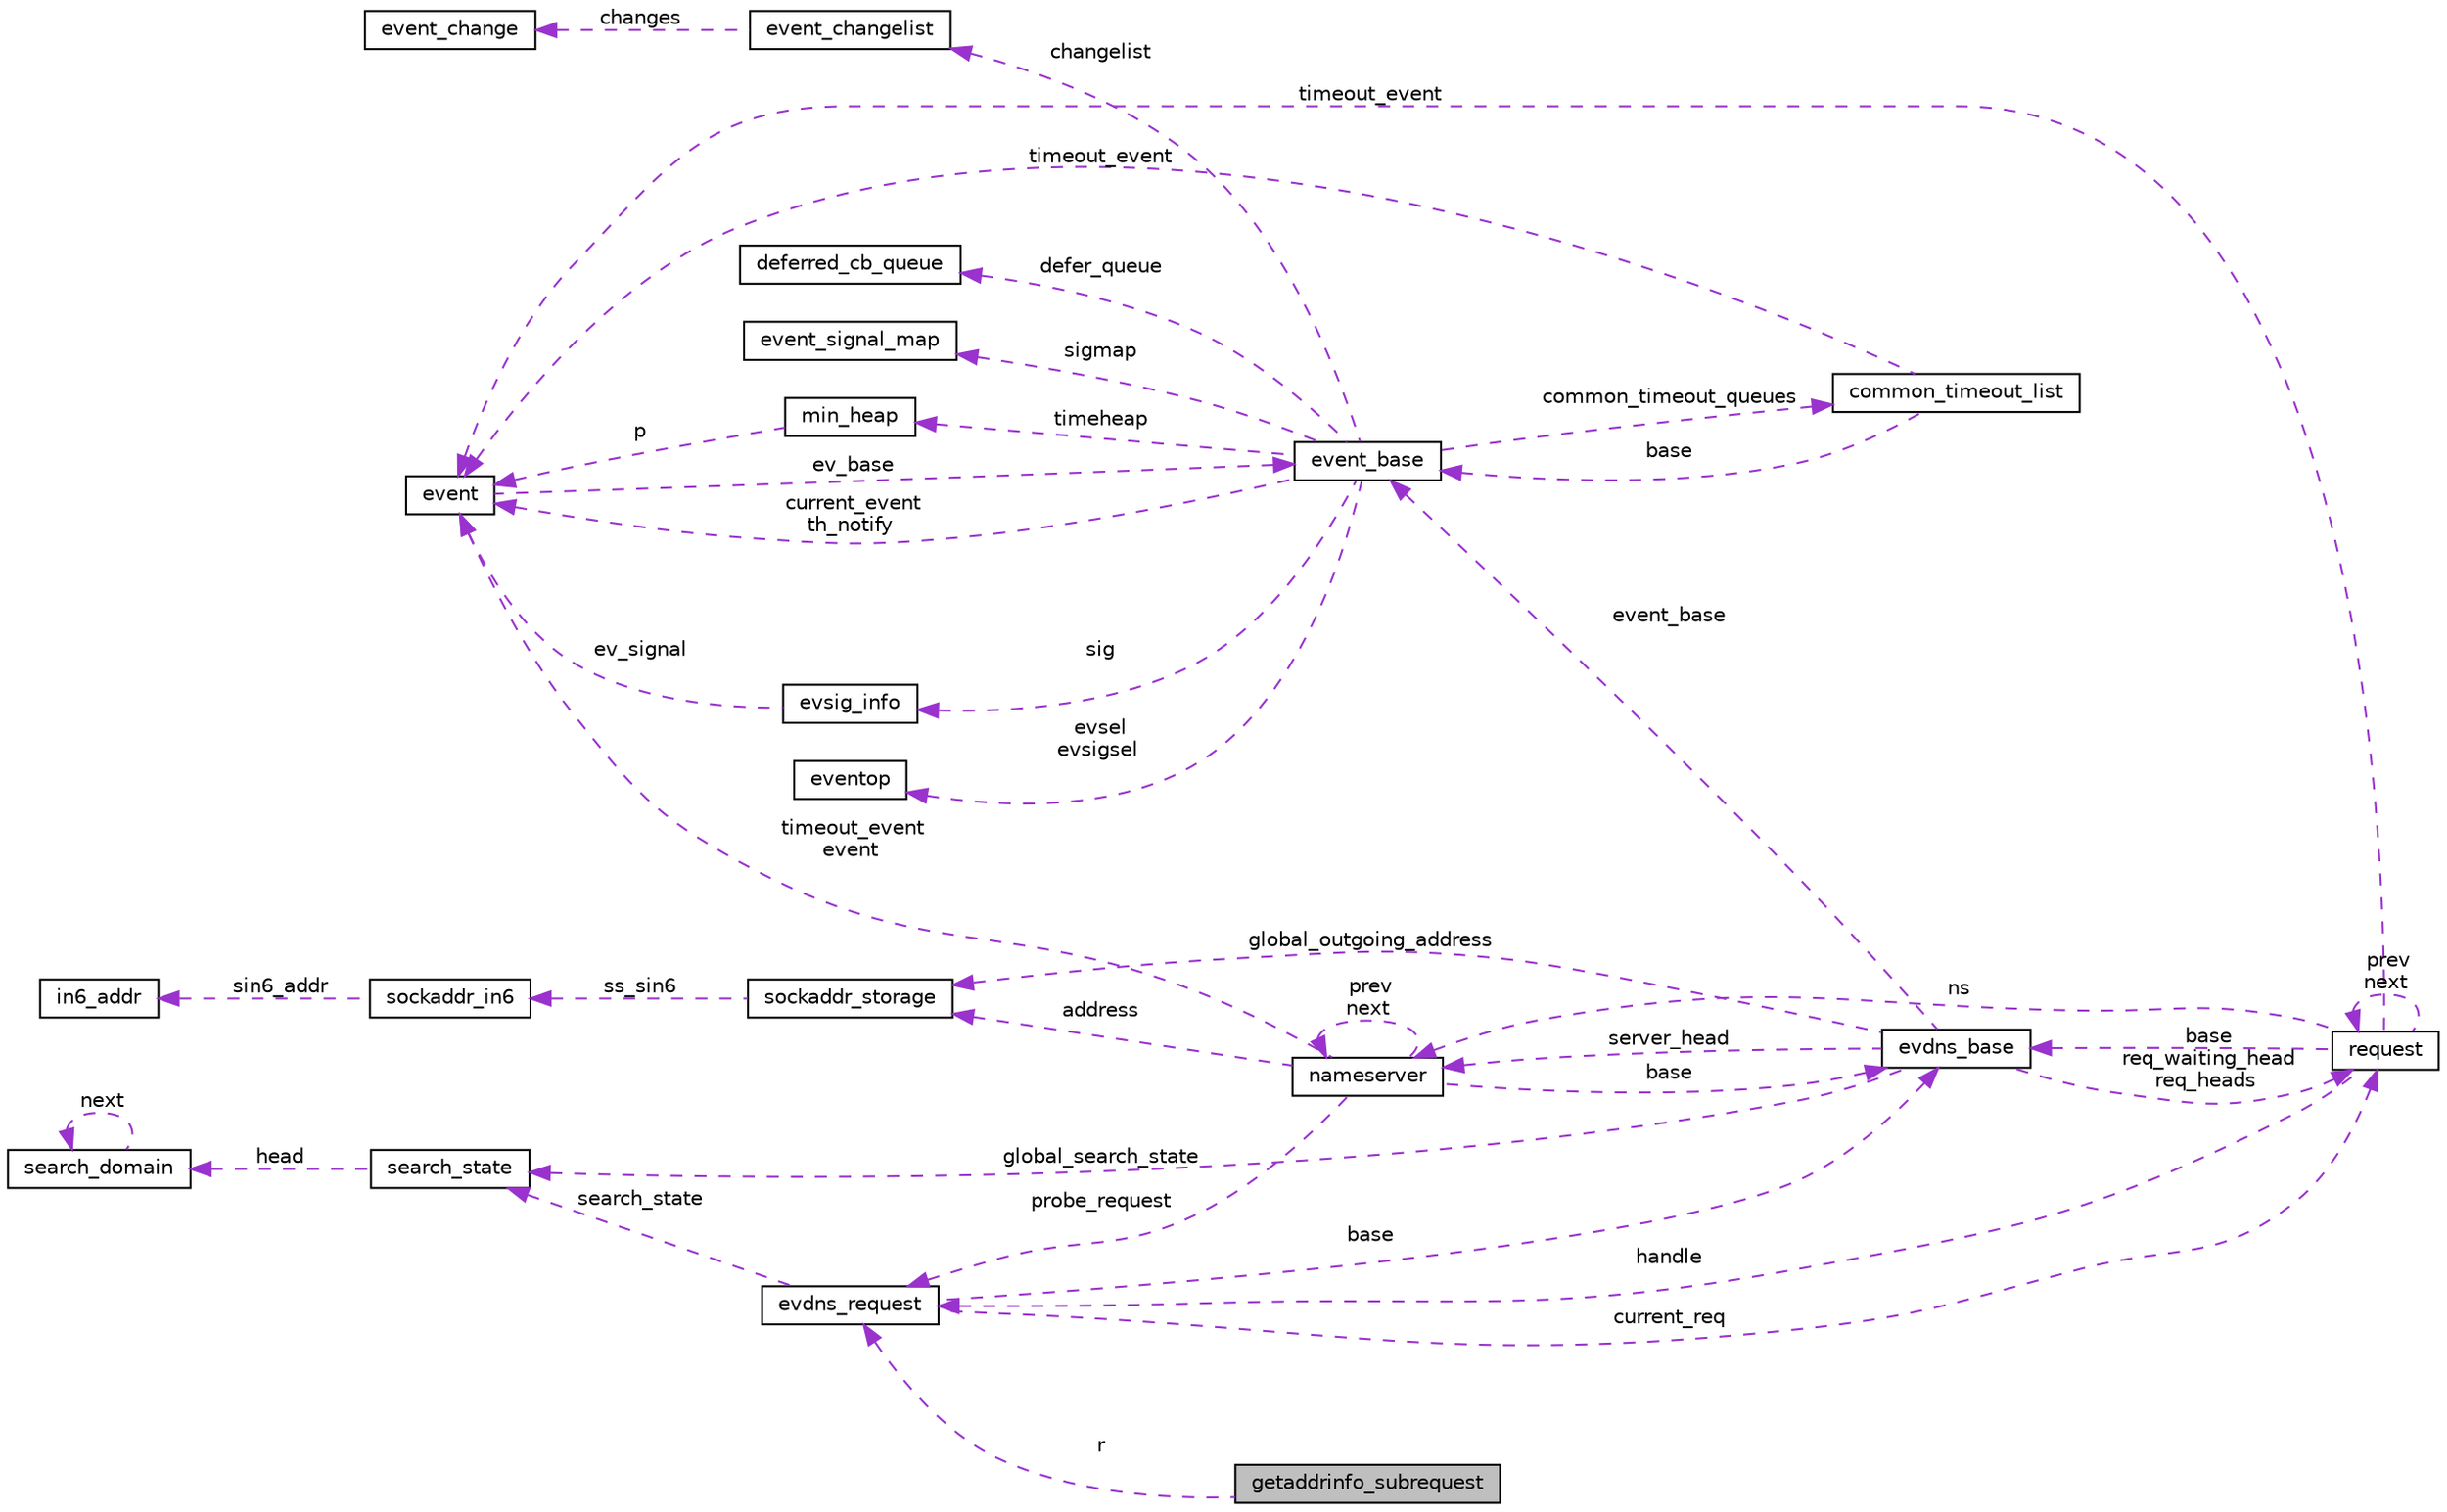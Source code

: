 digraph G
{
  edge [fontname="Helvetica",fontsize="10",labelfontname="Helvetica",labelfontsize="10"];
  node [fontname="Helvetica",fontsize="10",shape=record];
  rankdir="LR";
  Node1 [label="getaddrinfo_subrequest",height=0.2,width=0.4,color="black", fillcolor="grey75", style="filled" fontcolor="black"];
  Node2 -> Node1 [dir="back",color="darkorchid3",fontsize="10",style="dashed",label=" r" ,fontname="Helvetica"];
  Node2 [label="evdns_request",height=0.2,width=0.4,color="black", fillcolor="white", style="filled",URL="$structevdns__request.html"];
  Node3 -> Node2 [dir="back",color="darkorchid3",fontsize="10",style="dashed",label=" base" ,fontname="Helvetica"];
  Node3 [label="evdns_base",height=0.2,width=0.4,color="black", fillcolor="white", style="filled",URL="$structevdns__base.html"];
  Node4 -> Node3 [dir="back",color="darkorchid3",fontsize="10",style="dashed",label=" global_outgoing_address" ,fontname="Helvetica"];
  Node4 [label="sockaddr_storage",height=0.2,width=0.4,color="black", fillcolor="white", style="filled",URL="$structsockaddr__storage.html"];
  Node5 -> Node4 [dir="back",color="darkorchid3",fontsize="10",style="dashed",label=" ss_sin6" ,fontname="Helvetica"];
  Node5 [label="sockaddr_in6",height=0.2,width=0.4,color="black", fillcolor="white", style="filled",URL="$structsockaddr__in6.html"];
  Node6 -> Node5 [dir="back",color="darkorchid3",fontsize="10",style="dashed",label=" sin6_addr" ,fontname="Helvetica"];
  Node6 [label="in6_addr",height=0.2,width=0.4,color="black", fillcolor="white", style="filled",URL="$structin6__addr.html"];
  Node7 -> Node3 [dir="back",color="darkorchid3",fontsize="10",style="dashed",label=" server_head" ,fontname="Helvetica"];
  Node7 [label="nameserver",height=0.2,width=0.4,color="black", fillcolor="white", style="filled",URL="$structnameserver.html"];
  Node3 -> Node7 [dir="back",color="darkorchid3",fontsize="10",style="dashed",label=" base" ,fontname="Helvetica"];
  Node8 -> Node7 [dir="back",color="darkorchid3",fontsize="10",style="dashed",label=" timeout_event\nevent" ,fontname="Helvetica"];
  Node8 [label="event",height=0.2,width=0.4,color="black", fillcolor="white", style="filled",URL="$structevent.html"];
  Node9 -> Node8 [dir="back",color="darkorchid3",fontsize="10",style="dashed",label=" ev_base" ,fontname="Helvetica"];
  Node9 [label="event_base",height=0.2,width=0.4,color="black", fillcolor="white", style="filled",URL="$structevent__base.html"];
  Node10 -> Node9 [dir="back",color="darkorchid3",fontsize="10",style="dashed",label=" evsel\nevsigsel" ,fontname="Helvetica"];
  Node10 [label="eventop",height=0.2,width=0.4,color="black", fillcolor="white", style="filled",URL="$structeventop.html"];
  Node11 -> Node9 [dir="back",color="darkorchid3",fontsize="10",style="dashed",label=" sig" ,fontname="Helvetica"];
  Node11 [label="evsig_info",height=0.2,width=0.4,color="black", fillcolor="white", style="filled",URL="$structevsig__info.html"];
  Node8 -> Node11 [dir="back",color="darkorchid3",fontsize="10",style="dashed",label=" ev_signal" ,fontname="Helvetica"];
  Node12 -> Node9 [dir="back",color="darkorchid3",fontsize="10",style="dashed",label=" timeheap" ,fontname="Helvetica"];
  Node12 [label="min_heap",height=0.2,width=0.4,color="black", fillcolor="white", style="filled",URL="$structmin__heap.html"];
  Node8 -> Node12 [dir="back",color="darkorchid3",fontsize="10",style="dashed",label=" p" ,fontname="Helvetica"];
  Node13 -> Node9 [dir="back",color="darkorchid3",fontsize="10",style="dashed",label=" defer_queue" ,fontname="Helvetica"];
  Node13 [label="deferred_cb_queue",height=0.2,width=0.4,color="black", fillcolor="white", style="filled",URL="$structdeferred__cb__queue.html"];
  Node8 -> Node9 [dir="back",color="darkorchid3",fontsize="10",style="dashed",label=" current_event\nth_notify" ,fontname="Helvetica"];
  Node14 -> Node9 [dir="back",color="darkorchid3",fontsize="10",style="dashed",label=" common_timeout_queues" ,fontname="Helvetica"];
  Node14 [label="common_timeout_list",height=0.2,width=0.4,color="black", fillcolor="white", style="filled",URL="$structcommon__timeout__list.html"];
  Node8 -> Node14 [dir="back",color="darkorchid3",fontsize="10",style="dashed",label=" timeout_event" ,fontname="Helvetica"];
  Node9 -> Node14 [dir="back",color="darkorchid3",fontsize="10",style="dashed",label=" base" ,fontname="Helvetica"];
  Node15 -> Node9 [dir="back",color="darkorchid3",fontsize="10",style="dashed",label=" sigmap" ,fontname="Helvetica"];
  Node15 [label="event_signal_map",height=0.2,width=0.4,color="black", fillcolor="white", style="filled",URL="$structevent__signal__map.html"];
  Node16 -> Node9 [dir="back",color="darkorchid3",fontsize="10",style="dashed",label=" changelist" ,fontname="Helvetica"];
  Node16 [label="event_changelist",height=0.2,width=0.4,color="black", fillcolor="white", style="filled",URL="$structevent__changelist.html"];
  Node17 -> Node16 [dir="back",color="darkorchid3",fontsize="10",style="dashed",label=" changes" ,fontname="Helvetica"];
  Node17 [label="event_change",height=0.2,width=0.4,color="black", fillcolor="white", style="filled",URL="$structevent__change.html"];
  Node4 -> Node7 [dir="back",color="darkorchid3",fontsize="10",style="dashed",label=" address" ,fontname="Helvetica"];
  Node2 -> Node7 [dir="back",color="darkorchid3",fontsize="10",style="dashed",label=" probe_request" ,fontname="Helvetica"];
  Node7 -> Node7 [dir="back",color="darkorchid3",fontsize="10",style="dashed",label=" prev\nnext" ,fontname="Helvetica"];
  Node18 -> Node3 [dir="back",color="darkorchid3",fontsize="10",style="dashed",label=" req_waiting_head\nreq_heads" ,fontname="Helvetica"];
  Node18 [label="request",height=0.2,width=0.4,color="black", fillcolor="white", style="filled",URL="$structrequest.html"];
  Node3 -> Node18 [dir="back",color="darkorchid3",fontsize="10",style="dashed",label=" base" ,fontname="Helvetica"];
  Node8 -> Node18 [dir="back",color="darkorchid3",fontsize="10",style="dashed",label=" timeout_event" ,fontname="Helvetica"];
  Node2 -> Node18 [dir="back",color="darkorchid3",fontsize="10",style="dashed",label=" handle" ,fontname="Helvetica"];
  Node7 -> Node18 [dir="back",color="darkorchid3",fontsize="10",style="dashed",label=" ns" ,fontname="Helvetica"];
  Node18 -> Node18 [dir="back",color="darkorchid3",fontsize="10",style="dashed",label=" prev\nnext" ,fontname="Helvetica"];
  Node19 -> Node3 [dir="back",color="darkorchid3",fontsize="10",style="dashed",label=" global_search_state" ,fontname="Helvetica"];
  Node19 [label="search_state",height=0.2,width=0.4,color="black", fillcolor="white", style="filled",URL="$structsearch__state.html"];
  Node20 -> Node19 [dir="back",color="darkorchid3",fontsize="10",style="dashed",label=" head" ,fontname="Helvetica"];
  Node20 [label="search_domain",height=0.2,width=0.4,color="black", fillcolor="white", style="filled",URL="$structsearch__domain.html"];
  Node20 -> Node20 [dir="back",color="darkorchid3",fontsize="10",style="dashed",label=" next" ,fontname="Helvetica"];
  Node9 -> Node3 [dir="back",color="darkorchid3",fontsize="10",style="dashed",label=" event_base" ,fontname="Helvetica"];
  Node18 -> Node2 [dir="back",color="darkorchid3",fontsize="10",style="dashed",label=" current_req" ,fontname="Helvetica"];
  Node19 -> Node2 [dir="back",color="darkorchid3",fontsize="10",style="dashed",label=" search_state" ,fontname="Helvetica"];
}
